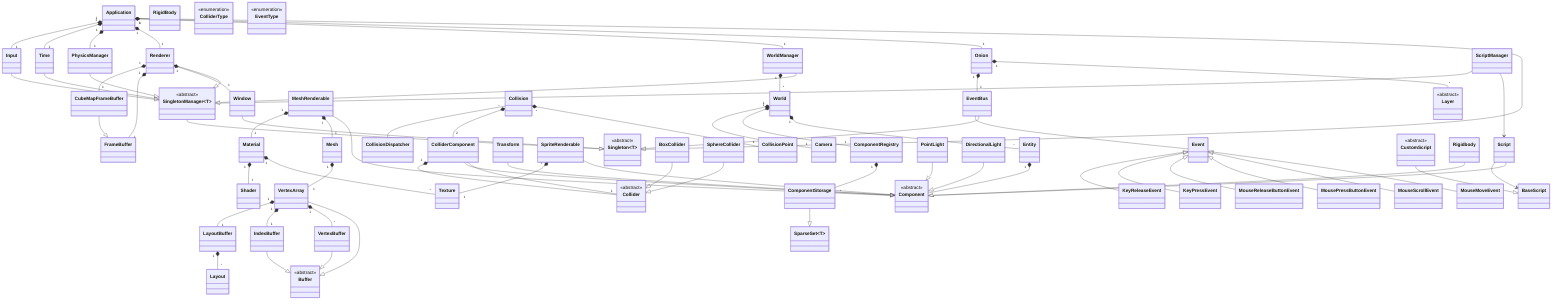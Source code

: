 classDiagram
    direction TB

    class Singleton~T~{
        <<abstract>>
    }
    class SingletonManager~T~{
        <<abstract>>
    }
    class Application{
    }
    class Time{
    }

%% Rendering System Classes
    class Renderer{

    }
    class Window{
    }
    class Camera{

    }

    class Mesh{
    }

    class Material{
    }

    class Shader{
    }

    class Texture{
    }

    class Buffer{
        <<abstract>>
    }
    class VertexBuffer{
    }
    class IndexBuffer{
    }
    class VertexArray{
    }
    class LayoutBuffer{
    }
    class Layout{
    }
    class FrameBuffer{
    }
    class CubeMapFrameBuffer{
    }

%% World and Entity System Classes
    class World{
    }
    class WorldManager{
    }
    class Entity{
    }
    class Component{
        <<abstract>>
    }
    class Transform{
    }
    class MeshRenderable{
    }
    class SpriteRenderable{

    }
    class ComponentRegistry{
    }

    class ComponentStorage{
    }

    class SparseSet~T~{
    }

%% Physics System Classes
    class PhysicsManager{
    }

    class RigidBody{
    }

    class ColliderType{
        <<enumeration>>
    }

    class Collider{
        <<abstract>>
    }

    class BoxCollider{
    }

    class SphereCollider{
    }

    class ColliderComponent{
    }

    class Collision{
    }

    class CollisionPoint{
    }

    class CollisionDispatcher{
    }

    Collision "*" *-- "1" CollisionPoint
    Collision "*" *-- "2" ColliderComponent
    ColliderComponent -- Collider
    Collision -- CollisionDispatcher

%% Light Components
    class PointLight{
    }
    class DirectionalLight{
    }

%% Input System
    class Input{
    }

    class Layer{
        <<abstract>>
    }
    class Onion{
    }
    class EventBus{
    }

    class EventType{
        <<enumeration>>
    }

    class Event{
    }

    class MouseMoveEvent{
    }

    class MouseScrollEvent{
    }

    class MousePressButtonEvent{
    }

    class MouseReleaseButtonEvent{
    }

    class KeyPressEvent{
    }

    class KeyReleaseEvent{
    }

%% Scripting
    class ScriptManager{
    }

    class Script{
    }

    class BaseScript{
    }

    class CustomScript{
        <<abstract>>
    }

    Script --|> Component
    Script --> BaseScript
    CustomScript --|> BaseScript
    ScriptManager --> Script
    ScriptManager --|> SingletonManager

%% Events
    Event <|-- MouseMoveEvent
    Event <|-- MouseScrollEvent
    Event <|-- MousePressButtonEvent
    Event <|-- MouseReleaseButtonEvent
    Event <|-- KeyPressEvent
    Event <|-- KeyReleaseEvent


    SingletonManager --|> Singleton
    Application --|> Singleton
    Renderer --|> SingletonManager
    Window --|> Singleton
    Time --|> SingletonManager
    WorldManager --|> SingletonManager
    PhysicsManager --|> SingletonManager
    Input --|> SingletonManager
    EventBus --|> Singleton

    VertexBuffer --|> Buffer
    IndexBuffer --|> Buffer
    VertexArray --|> Buffer
    CubeMapFrameBuffer --|> FrameBuffer

    BoxCollider --|> Collider
    SphereCollider --|> Collider

    Transform --|> Component
    MeshRenderable --|> Component
    SpriteRenderable --|> Component
    PointLight --|> Component
    DirectionalLight --|> Component
    ColliderComponent --|> Component
    Rigidbody --|> Component

%% Composition Relationships
    Application "1" *-- "1" Onion
    Application "1" *-- "1" WorldManager
    Application "1" *-- "1" Renderer
    Application "1" *-- "1" PhysicsManager
    Application "1" *-- "1" Time
    Application "1" *-- "1" Input

    Renderer "1" *-- "1" Window
    Renderer "1" *-- "1" FrameBuffer
    Renderer "1" *-- "1" CubeMapFrameBuffer
%%    Renderer "1" *-- "*" Shader

    World "1" *-- "*" Entity
    World "1" *-- "1" ComponentRegistry
    World "1" *-- "1" Camera
    WorldManager "1" *-- "*" World

    Entity "1" *-- "*" Component

    ComponentRegistry "1" *-- "*" ComponentStorage
    ComponentStorage --|> SparseSet

    Mesh "1" *-- "1" VertexArray
    Material "1" *-- "*" Texture
    Material "1" *-- "1" Shader

    VertexArray "1" *-- "*" VertexBuffer
    VertexArray "1" *-- "1" IndexBuffer
    VertexArray "1" *-- "1" LayoutBuffer
    LayoutBuffer "1" *-- "*" Layout

    MeshRenderable "1" *-- "1" Mesh
    MeshRenderable "1" *-- "1" Material
    SpriteRenderable "1" *-- "1" Texture

    ColliderComponent "1" *-- "1" Collider

    Onion "1" *-- "*" Layer
    Onion "1" *-- "1" EventBus
    EventBus -- Event